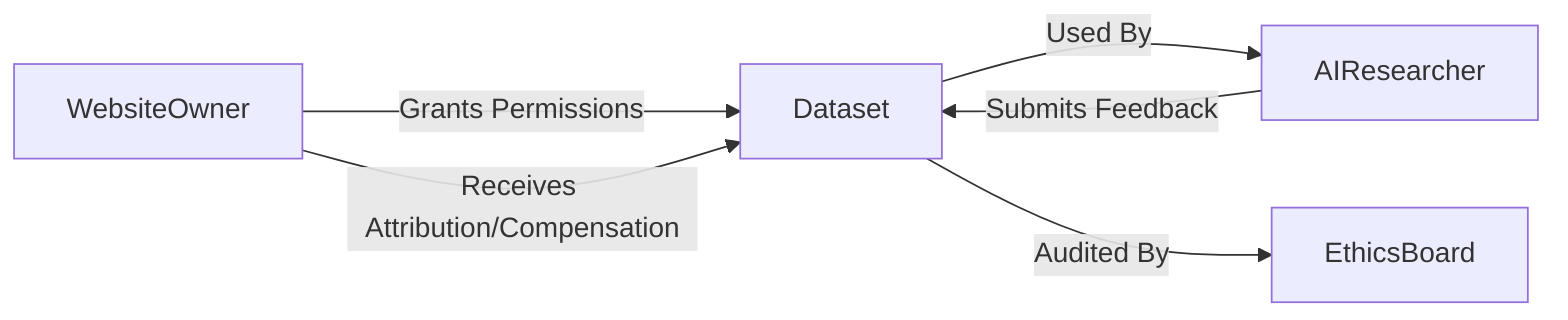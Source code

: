 graph LR
  WebsiteOwner -- Grants Permissions --> Dataset
  Dataset -- Used By --> AIResearcher
  Dataset -- Audited By --> EthicsBoard
  WebsiteOwner -- Receives Attribution/Compensation --> Dataset
  AIResearcher -- Submits Feedback --> Dataset